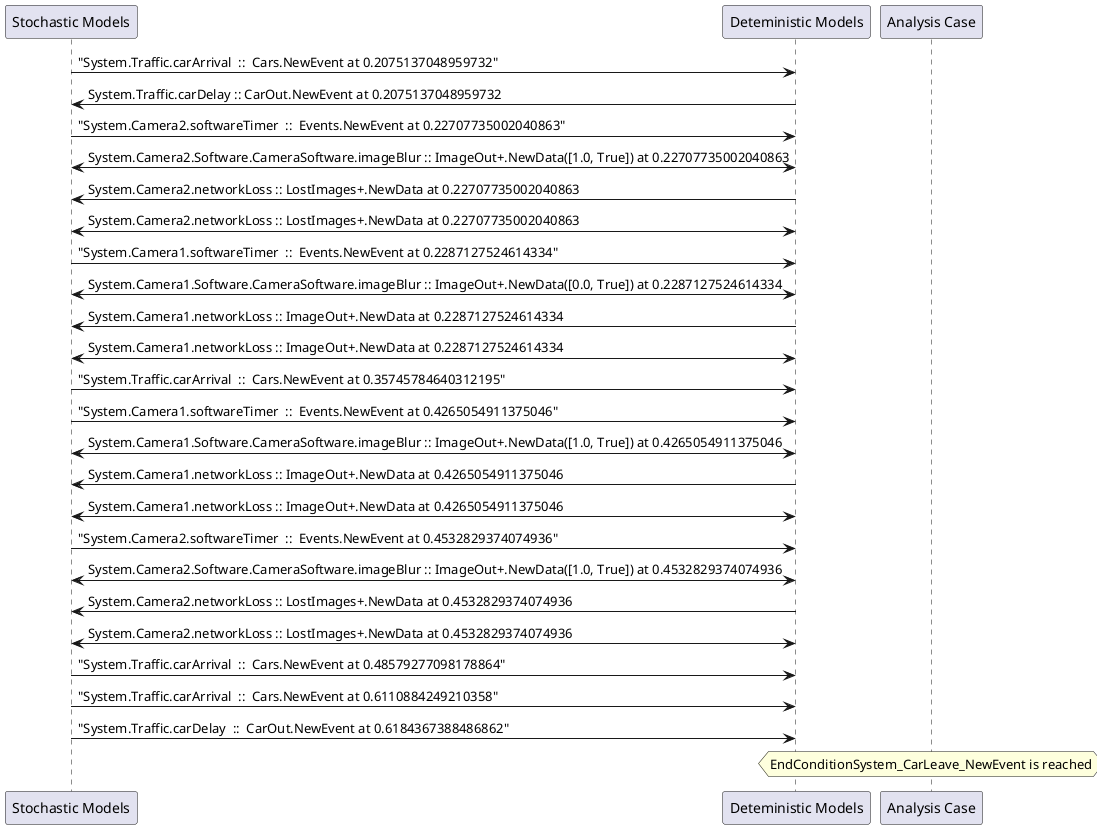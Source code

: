 
	@startuml
	participant "Stochastic Models" as stochmodel
	participant "Deteministic Models" as detmodel
	participant "Analysis Case" as analysis
	{5668_stop} stochmodel -> detmodel : "System.Traffic.carArrival  ::  Cars.NewEvent at 0.2075137048959732"
{5678_start} detmodel -> stochmodel : System.Traffic.carDelay :: CarOut.NewEvent at 0.2075137048959732
{5653_stop} stochmodel -> detmodel : "System.Camera2.softwareTimer  ::  Events.NewEvent at 0.22707735002040863"
detmodel <-> stochmodel : System.Camera2.Software.CameraSoftware.imageBlur :: ImageOut+.NewData([1.0, True]) at 0.22707735002040863
detmodel -> stochmodel : System.Camera2.networkLoss :: LostImages+.NewData at 0.22707735002040863
detmodel <-> stochmodel : System.Camera2.networkLoss :: LostImages+.NewData at 0.22707735002040863
{5638_stop} stochmodel -> detmodel : "System.Camera1.softwareTimer  ::  Events.NewEvent at 0.2287127524614334"
detmodel <-> stochmodel : System.Camera1.Software.CameraSoftware.imageBlur :: ImageOut+.NewData([0.0, True]) at 0.2287127524614334
detmodel -> stochmodel : System.Camera1.networkLoss :: ImageOut+.NewData at 0.2287127524614334
detmodel <-> stochmodel : System.Camera1.networkLoss :: ImageOut+.NewData at 0.2287127524614334
{5669_stop} stochmodel -> detmodel : "System.Traffic.carArrival  ::  Cars.NewEvent at 0.35745784640312195"
{5639_stop} stochmodel -> detmodel : "System.Camera1.softwareTimer  ::  Events.NewEvent at 0.4265054911375046"
detmodel <-> stochmodel : System.Camera1.Software.CameraSoftware.imageBlur :: ImageOut+.NewData([1.0, True]) at 0.4265054911375046
detmodel -> stochmodel : System.Camera1.networkLoss :: ImageOut+.NewData at 0.4265054911375046
detmodel <-> stochmodel : System.Camera1.networkLoss :: ImageOut+.NewData at 0.4265054911375046
{5654_stop} stochmodel -> detmodel : "System.Camera2.softwareTimer  ::  Events.NewEvent at 0.4532829374074936"
detmodel <-> stochmodel : System.Camera2.Software.CameraSoftware.imageBlur :: ImageOut+.NewData([1.0, True]) at 0.4532829374074936
detmodel -> stochmodel : System.Camera2.networkLoss :: LostImages+.NewData at 0.4532829374074936
detmodel <-> stochmodel : System.Camera2.networkLoss :: LostImages+.NewData at 0.4532829374074936
{5670_stop} stochmodel -> detmodel : "System.Traffic.carArrival  ::  Cars.NewEvent at 0.48579277098178864"
{5671_stop} stochmodel -> detmodel : "System.Traffic.carArrival  ::  Cars.NewEvent at 0.6110884249210358"
{5678_stop} stochmodel -> detmodel : "System.Traffic.carDelay  ::  CarOut.NewEvent at 0.6184367388486862"
{5678_start} <-> {5678_stop} : delay
hnote over analysis 
EndConditionSystem_CarLeave_NewEvent is reached
endnote
@enduml